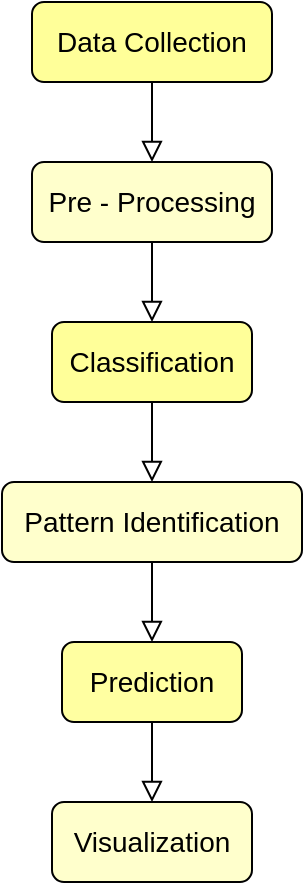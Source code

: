 <mxfile version="20.0.3" type="github">
  <diagram id="C5RBs43oDa-KdzZeNtuy" name="Page-1">
    <mxGraphModel dx="1038" dy="1648" grid="1" gridSize="10" guides="1" tooltips="1" connect="1" arrows="1" fold="1" page="1" pageScale="1" pageWidth="827" pageHeight="1169" math="0" shadow="0">
      <root>
        <mxCell id="WIyWlLk6GJQsqaUBKTNV-0" />
        <mxCell id="WIyWlLk6GJQsqaUBKTNV-1" parent="WIyWlLk6GJQsqaUBKTNV-0" />
        <mxCell id="3xCqluD_dFiupMPZcQIV-1" value="&lt;font style=&quot;font-size: 14px;&quot;&gt;Pattern Identification&lt;/font&gt;" style="rounded=1;whiteSpace=wrap;html=1;fontSize=12;glass=0;strokeWidth=1;shadow=0;fillColor=#FFFFCC;" vertex="1" parent="WIyWlLk6GJQsqaUBKTNV-1">
          <mxGeometry x="155" width="150" height="40" as="geometry" />
        </mxCell>
        <mxCell id="WIyWlLk6GJQsqaUBKTNV-3" value="&lt;font style=&quot;font-size: 14px;&quot;&gt;Data Collection&lt;/font&gt;" style="rounded=1;whiteSpace=wrap;html=1;fontSize=12;glass=0;strokeWidth=1;shadow=0;fillColor=#FFFF99;" parent="WIyWlLk6GJQsqaUBKTNV-1" vertex="1">
          <mxGeometry x="170" y="-240" width="120" height="40" as="geometry" />
        </mxCell>
        <mxCell id="3xCqluD_dFiupMPZcQIV-0" value="&lt;font style=&quot;font-size: 14px;&quot;&gt;Classification&lt;/font&gt;" style="rounded=1;whiteSpace=wrap;html=1;fontSize=12;glass=0;strokeWidth=1;shadow=0;fillColor=#FFFF99;" vertex="1" parent="WIyWlLk6GJQsqaUBKTNV-1">
          <mxGeometry x="180" y="-80" width="100" height="40" as="geometry" />
        </mxCell>
        <mxCell id="3xCqluD_dFiupMPZcQIV-3" value="&lt;font style=&quot;font-size: 14px;&quot;&gt;Prediction&lt;/font&gt;" style="rounded=1;whiteSpace=wrap;html=1;fontSize=12;glass=0;strokeWidth=1;shadow=0;fillColor=#FFFFA1;" vertex="1" parent="WIyWlLk6GJQsqaUBKTNV-1">
          <mxGeometry x="185" y="80" width="90" height="40" as="geometry" />
        </mxCell>
        <mxCell id="3xCqluD_dFiupMPZcQIV-4" value="&lt;font style=&quot;font-size: 14px;&quot;&gt;Visualization&lt;/font&gt;" style="rounded=1;whiteSpace=wrap;html=1;fontSize=12;glass=0;strokeWidth=1;shadow=0;fillColor=#FFFFCC;" vertex="1" parent="WIyWlLk6GJQsqaUBKTNV-1">
          <mxGeometry x="180" y="160" width="100" height="40" as="geometry" />
        </mxCell>
        <mxCell id="3xCqluD_dFiupMPZcQIV-6" value="" style="rounded=0;html=1;jettySize=auto;orthogonalLoop=1;fontSize=11;endArrow=block;endFill=0;endSize=8;strokeWidth=1;shadow=0;labelBackgroundColor=none;edgeStyle=orthogonalEdgeStyle;entryX=0.5;entryY=0;entryDx=0;entryDy=0;exitX=0.5;exitY=1;exitDx=0;exitDy=0;" edge="1" parent="WIyWlLk6GJQsqaUBKTNV-1" source="3xCqluD_dFiupMPZcQIV-2" target="3xCqluD_dFiupMPZcQIV-0">
          <mxGeometry relative="1" as="geometry">
            <mxPoint x="230" y="-90" as="sourcePoint" />
            <mxPoint x="240" y="-120" as="targetPoint" />
          </mxGeometry>
        </mxCell>
        <mxCell id="3xCqluD_dFiupMPZcQIV-7" value="" style="rounded=0;html=1;jettySize=auto;orthogonalLoop=1;fontSize=11;endArrow=block;endFill=0;endSize=8;strokeWidth=1;shadow=0;labelBackgroundColor=none;edgeStyle=orthogonalEdgeStyle;entryX=0.5;entryY=0;entryDx=0;entryDy=0;exitX=0.5;exitY=1;exitDx=0;exitDy=0;" edge="1" parent="WIyWlLk6GJQsqaUBKTNV-1" source="3xCqluD_dFiupMPZcQIV-0" target="3xCqluD_dFiupMPZcQIV-1">
          <mxGeometry relative="1" as="geometry">
            <mxPoint x="230" as="sourcePoint" />
            <mxPoint x="240" y="-30" as="targetPoint" />
          </mxGeometry>
        </mxCell>
        <mxCell id="3xCqluD_dFiupMPZcQIV-8" value="" style="rounded=0;html=1;jettySize=auto;orthogonalLoop=1;fontSize=11;endArrow=block;endFill=0;endSize=8;strokeWidth=1;shadow=0;labelBackgroundColor=none;edgeStyle=orthogonalEdgeStyle;entryX=0.5;entryY=0;entryDx=0;entryDy=0;exitX=0.5;exitY=1;exitDx=0;exitDy=0;" edge="1" parent="WIyWlLk6GJQsqaUBKTNV-1" source="3xCqluD_dFiupMPZcQIV-1" target="3xCqluD_dFiupMPZcQIV-3">
          <mxGeometry relative="1" as="geometry">
            <mxPoint x="240" y="10" as="sourcePoint" />
            <mxPoint x="240" y="60" as="targetPoint" />
          </mxGeometry>
        </mxCell>
        <mxCell id="3xCqluD_dFiupMPZcQIV-9" value="" style="rounded=0;html=1;jettySize=auto;orthogonalLoop=1;fontSize=11;endArrow=block;endFill=0;endSize=8;strokeWidth=1;shadow=0;labelBackgroundColor=none;edgeStyle=orthogonalEdgeStyle;entryX=0.5;entryY=0;entryDx=0;entryDy=0;exitX=0.5;exitY=1;exitDx=0;exitDy=0;" edge="1" parent="WIyWlLk6GJQsqaUBKTNV-1" source="3xCqluD_dFiupMPZcQIV-3" target="3xCqluD_dFiupMPZcQIV-4">
          <mxGeometry relative="1" as="geometry">
            <mxPoint x="230" y="190" as="sourcePoint" />
            <mxPoint x="240" y="150" as="targetPoint" />
          </mxGeometry>
        </mxCell>
        <mxCell id="3xCqluD_dFiupMPZcQIV-14" value="" style="rounded=0;html=1;jettySize=auto;orthogonalLoop=1;fontSize=11;endArrow=block;endFill=0;endSize=8;strokeWidth=1;shadow=0;labelBackgroundColor=none;edgeStyle=orthogonalEdgeStyle;exitX=0.5;exitY=1;exitDx=0;exitDy=0;startArrow=none;" edge="1" parent="WIyWlLk6GJQsqaUBKTNV-1" source="3xCqluD_dFiupMPZcQIV-2">
          <mxGeometry relative="1" as="geometry">
            <mxPoint x="240" y="-90" as="sourcePoint" />
            <mxPoint x="230" y="-140" as="targetPoint" />
          </mxGeometry>
        </mxCell>
        <mxCell id="3xCqluD_dFiupMPZcQIV-2" value="&lt;font style=&quot;font-size: 14px;&quot;&gt;Pre - Processing&lt;/font&gt;" style="rounded=1;whiteSpace=wrap;html=1;fontSize=12;glass=0;strokeWidth=1;shadow=0;fillColor=#FFFFCC;" vertex="1" parent="WIyWlLk6GJQsqaUBKTNV-1">
          <mxGeometry x="170" y="-160" width="120" height="40" as="geometry" />
        </mxCell>
        <mxCell id="3xCqluD_dFiupMPZcQIV-16" value="" style="rounded=0;html=1;jettySize=auto;orthogonalLoop=1;fontSize=11;endArrow=block;endFill=0;endSize=8;strokeWidth=1;shadow=0;labelBackgroundColor=none;edgeStyle=orthogonalEdgeStyle;entryX=0.5;entryY=0;entryDx=0;entryDy=0;exitX=0.5;exitY=1;exitDx=0;exitDy=0;" edge="1" parent="WIyWlLk6GJQsqaUBKTNV-1" source="WIyWlLk6GJQsqaUBKTNV-3" target="3xCqluD_dFiupMPZcQIV-2">
          <mxGeometry relative="1" as="geometry">
            <mxPoint x="240" y="-110" as="sourcePoint" />
            <mxPoint x="240" y="-70" as="targetPoint" />
          </mxGeometry>
        </mxCell>
      </root>
    </mxGraphModel>
  </diagram>
</mxfile>
